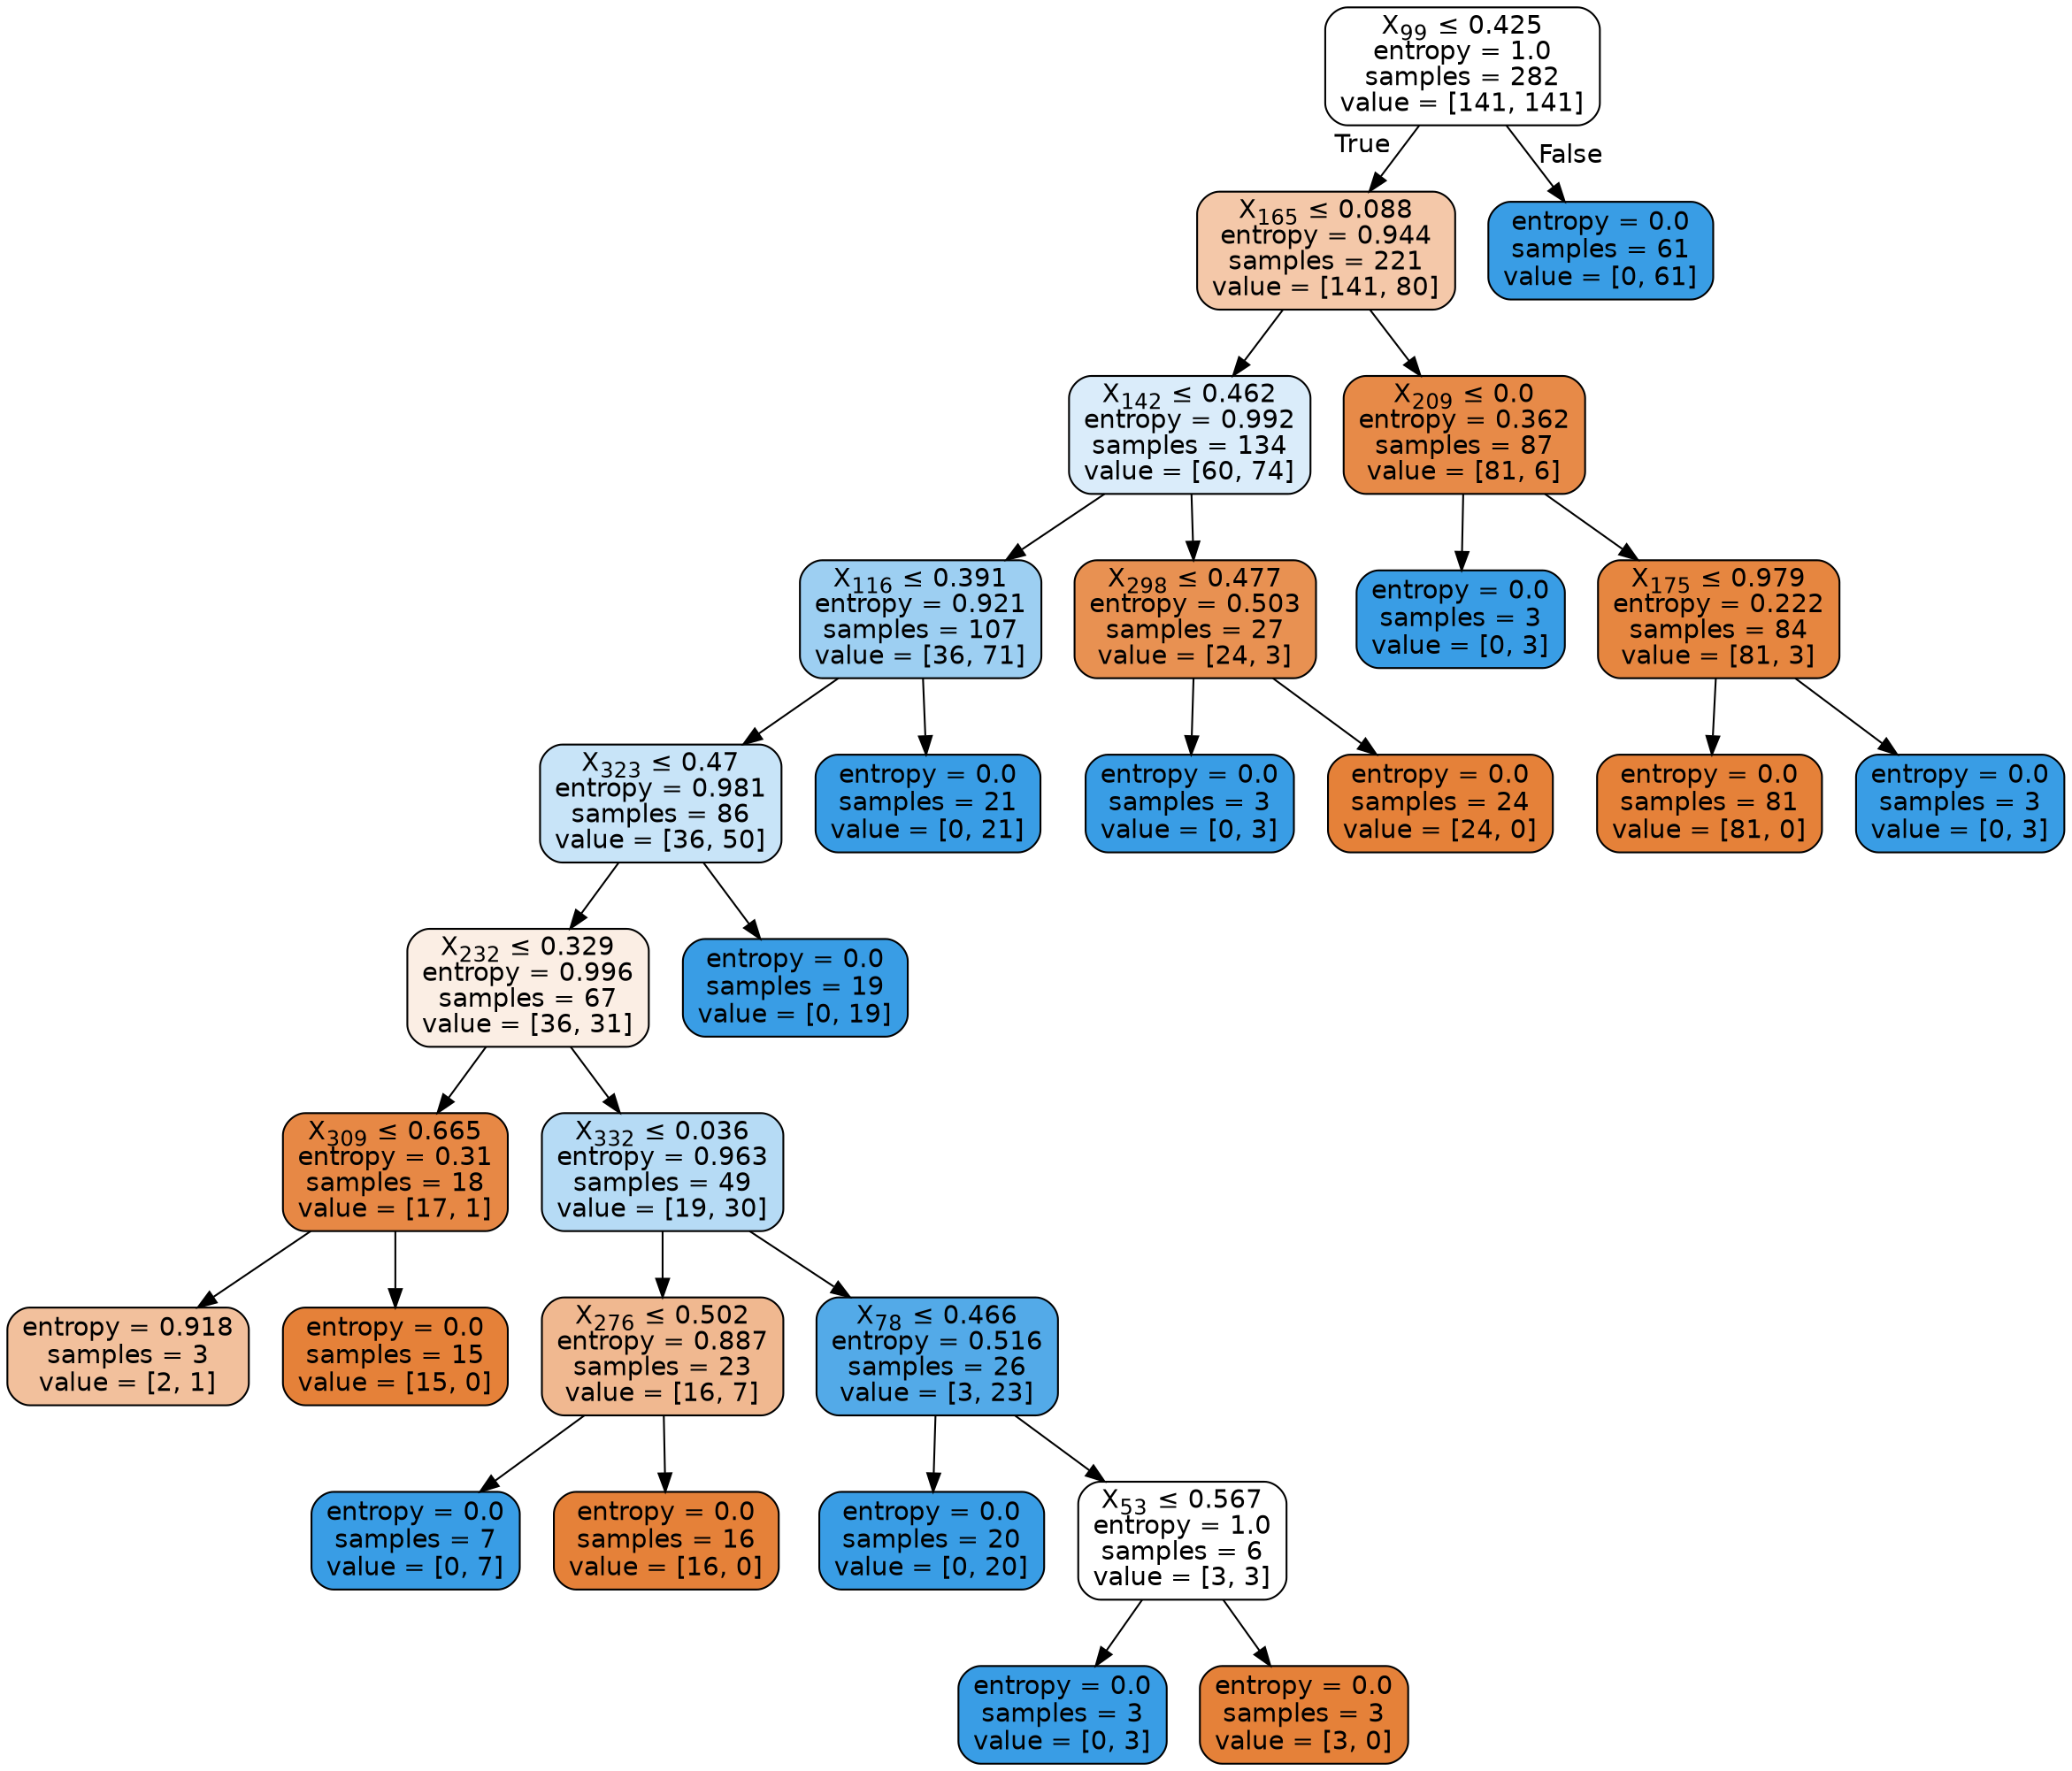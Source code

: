 digraph Tree {
node [shape=box, style="filled, rounded", color="black", fontname=helvetica] ;
edge [fontname=helvetica] ;
0 [label=<X<SUB>99</SUB> &le; 0.425<br/>entropy = 1.0<br/>samples = 282<br/>value = [141, 141]>, fillcolor="#ffffff"] ;
1 [label=<X<SUB>165</SUB> &le; 0.088<br/>entropy = 0.944<br/>samples = 221<br/>value = [141, 80]>, fillcolor="#f4c8a9"] ;
0 -> 1 [labeldistance=2.5, labelangle=45, headlabel="True"] ;
2 [label=<X<SUB>142</SUB> &le; 0.462<br/>entropy = 0.992<br/>samples = 134<br/>value = [60, 74]>, fillcolor="#daecfa"] ;
1 -> 2 ;
3 [label=<X<SUB>116</SUB> &le; 0.391<br/>entropy = 0.921<br/>samples = 107<br/>value = [36, 71]>, fillcolor="#9dcff2"] ;
2 -> 3 ;
4 [label=<X<SUB>323</SUB> &le; 0.47<br/>entropy = 0.981<br/>samples = 86<br/>value = [36, 50]>, fillcolor="#c8e4f8"] ;
3 -> 4 ;
5 [label=<X<SUB>232</SUB> &le; 0.329<br/>entropy = 0.996<br/>samples = 67<br/>value = [36, 31]>, fillcolor="#fbeee4"] ;
4 -> 5 ;
6 [label=<X<SUB>309</SUB> &le; 0.665<br/>entropy = 0.31<br/>samples = 18<br/>value = [17, 1]>, fillcolor="#e78845"] ;
5 -> 6 ;
7 [label=<entropy = 0.918<br/>samples = 3<br/>value = [2, 1]>, fillcolor="#f2c09c"] ;
6 -> 7 ;
8 [label=<entropy = 0.0<br/>samples = 15<br/>value = [15, 0]>, fillcolor="#e58139"] ;
6 -> 8 ;
9 [label=<X<SUB>332</SUB> &le; 0.036<br/>entropy = 0.963<br/>samples = 49<br/>value = [19, 30]>, fillcolor="#b6dbf5"] ;
5 -> 9 ;
10 [label=<X<SUB>276</SUB> &le; 0.502<br/>entropy = 0.887<br/>samples = 23<br/>value = [16, 7]>, fillcolor="#f0b890"] ;
9 -> 10 ;
11 [label=<entropy = 0.0<br/>samples = 7<br/>value = [0, 7]>, fillcolor="#399de5"] ;
10 -> 11 ;
12 [label=<entropy = 0.0<br/>samples = 16<br/>value = [16, 0]>, fillcolor="#e58139"] ;
10 -> 12 ;
13 [label=<X<SUB>78</SUB> &le; 0.466<br/>entropy = 0.516<br/>samples = 26<br/>value = [3, 23]>, fillcolor="#53aae8"] ;
9 -> 13 ;
14 [label=<entropy = 0.0<br/>samples = 20<br/>value = [0, 20]>, fillcolor="#399de5"] ;
13 -> 14 ;
15 [label=<X<SUB>53</SUB> &le; 0.567<br/>entropy = 1.0<br/>samples = 6<br/>value = [3, 3]>, fillcolor="#ffffff"] ;
13 -> 15 ;
16 [label=<entropy = 0.0<br/>samples = 3<br/>value = [0, 3]>, fillcolor="#399de5"] ;
15 -> 16 ;
17 [label=<entropy = 0.0<br/>samples = 3<br/>value = [3, 0]>, fillcolor="#e58139"] ;
15 -> 17 ;
18 [label=<entropy = 0.0<br/>samples = 19<br/>value = [0, 19]>, fillcolor="#399de5"] ;
4 -> 18 ;
19 [label=<entropy = 0.0<br/>samples = 21<br/>value = [0, 21]>, fillcolor="#399de5"] ;
3 -> 19 ;
20 [label=<X<SUB>298</SUB> &le; 0.477<br/>entropy = 0.503<br/>samples = 27<br/>value = [24, 3]>, fillcolor="#e89152"] ;
2 -> 20 ;
21 [label=<entropy = 0.0<br/>samples = 3<br/>value = [0, 3]>, fillcolor="#399de5"] ;
20 -> 21 ;
22 [label=<entropy = 0.0<br/>samples = 24<br/>value = [24, 0]>, fillcolor="#e58139"] ;
20 -> 22 ;
23 [label=<X<SUB>209</SUB> &le; 0.0<br/>entropy = 0.362<br/>samples = 87<br/>value = [81, 6]>, fillcolor="#e78a48"] ;
1 -> 23 ;
24 [label=<entropy = 0.0<br/>samples = 3<br/>value = [0, 3]>, fillcolor="#399de5"] ;
23 -> 24 ;
25 [label=<X<SUB>175</SUB> &le; 0.979<br/>entropy = 0.222<br/>samples = 84<br/>value = [81, 3]>, fillcolor="#e68640"] ;
23 -> 25 ;
26 [label=<entropy = 0.0<br/>samples = 81<br/>value = [81, 0]>, fillcolor="#e58139"] ;
25 -> 26 ;
27 [label=<entropy = 0.0<br/>samples = 3<br/>value = [0, 3]>, fillcolor="#399de5"] ;
25 -> 27 ;
28 [label=<entropy = 0.0<br/>samples = 61<br/>value = [0, 61]>, fillcolor="#399de5"] ;
0 -> 28 [labeldistance=2.5, labelangle=-45, headlabel="False"] ;
}